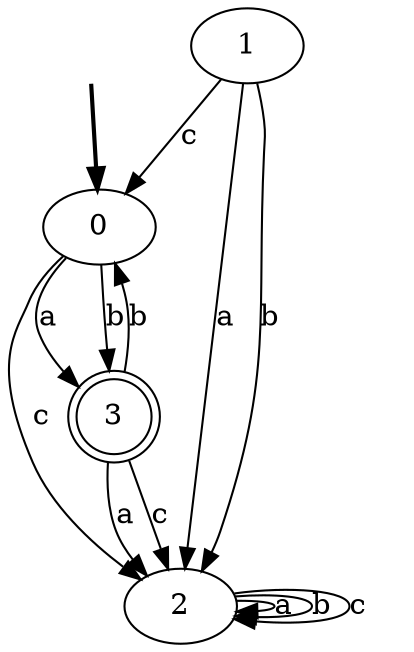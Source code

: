digraph {
	fake [style=invisible]
	0 [root=true]
	1
	2
	3 [shape=doublecircle]
	fake -> 0 [style=bold]
	0 -> 3 [label=a]
	0 -> 3 [label=b]
	0 -> 2 [label=c]
	1 -> 2 [label=a]
	1 -> 2 [label=b]
	1 -> 0 [label=c]
	2 -> 2 [label=a]
	2 -> 2 [label=b]
	2 -> 2 [label=c]
	3 -> 2 [label=a]
	3 -> 0 [label=b]
	3 -> 2 [label=c]
}
